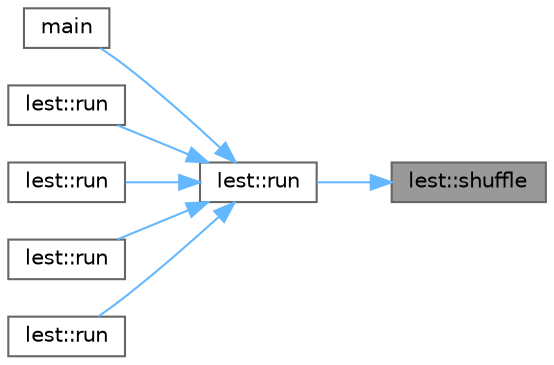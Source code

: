 digraph "lest::shuffle"
{
 // LATEX_PDF_SIZE
  bgcolor="transparent";
  edge [fontname=Helvetica,fontsize=10,labelfontname=Helvetica,labelfontsize=10];
  node [fontname=Helvetica,fontsize=10,shape=box,height=0.2,width=0.4];
  rankdir="RL";
  Node1 [id="Node000001",label="lest::shuffle",height=0.2,width=0.4,color="gray40", fillcolor="grey60", style="filled", fontcolor="black",tooltip=" "];
  Node1 -> Node2 [id="edge7_Node000001_Node000002",dir="back",color="steelblue1",style="solid",tooltip=" "];
  Node2 [id="Node000002",label="lest::run",height=0.2,width=0.4,color="grey40", fillcolor="white", style="filled",URL="$namespacelest.html#a625193eb3dbfcef90fe9519412f96f38",tooltip=" "];
  Node2 -> Node3 [id="edge8_Node000002_Node000003",dir="back",color="steelblue1",style="solid",tooltip=" "];
  Node3 [id="Node000003",label="main",height=0.2,width=0.4,color="grey40", fillcolor="white", style="filled",URL="$_classes_2lib_2m_i_n_i-master_2tests_2testcasesens_8cpp.html#a3c04138a5bfe5d72780bb7e82a18e627",tooltip=" "];
  Node2 -> Node4 [id="edge9_Node000002_Node000004",dir="back",color="steelblue1",style="solid",tooltip=" "];
  Node4 [id="Node000004",label="lest::run",height=0.2,width=0.4,color="grey40", fillcolor="white", style="filled",URL="$namespacelest.html#a96b5a20d5753e9c43ab8517bf62b0885",tooltip=" "];
  Node2 -> Node5 [id="edge10_Node000002_Node000005",dir="back",color="steelblue1",style="solid",tooltip=" "];
  Node5 [id="Node000005",label="lest::run",height=0.2,width=0.4,color="grey40", fillcolor="white", style="filled",URL="$namespacelest.html#ae6a9f347b2b1384c14b6fde1f9086841",tooltip=" "];
  Node2 -> Node6 [id="edge11_Node000002_Node000006",dir="back",color="steelblue1",style="solid",tooltip=" "];
  Node6 [id="Node000006",label="lest::run",height=0.2,width=0.4,color="grey40", fillcolor="white", style="filled",URL="$namespacelest.html#aad2813832b7d3b6ae63d9226fdba4fe6",tooltip=" "];
  Node2 -> Node7 [id="edge12_Node000002_Node000007",dir="back",color="steelblue1",style="solid",tooltip=" "];
  Node7 [id="Node000007",label="lest::run",height=0.2,width=0.4,color="grey40", fillcolor="white", style="filled",URL="$namespacelest.html#ace5f472de9f59c9e8db36b78cae4e663",tooltip=" "];
}

